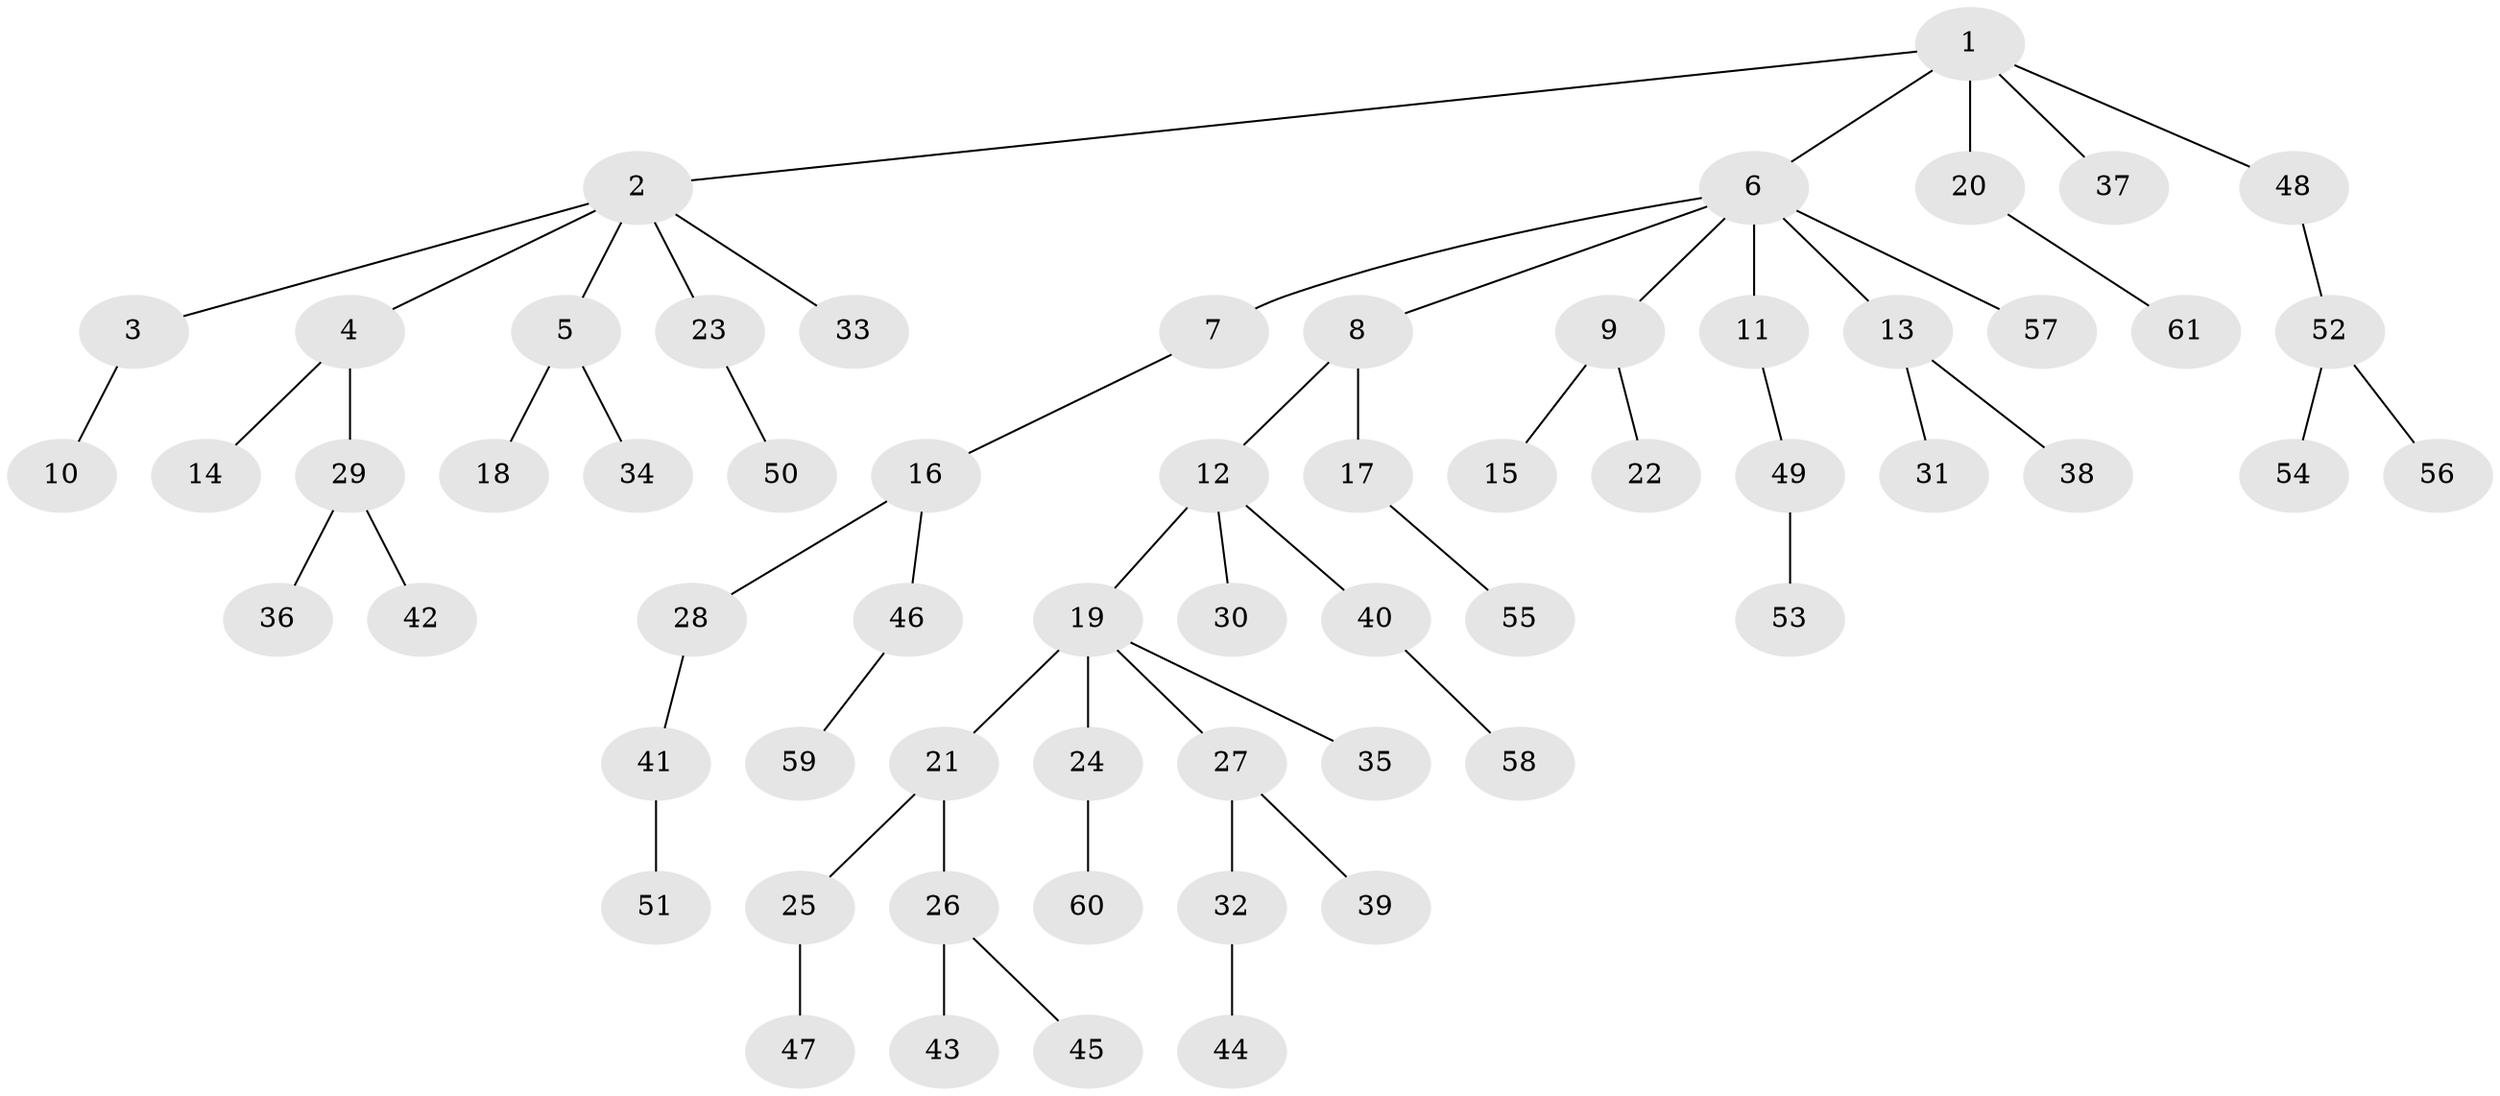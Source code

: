 // coarse degree distribution, {2: 0.3, 4: 0.05, 1: 0.5, 6: 0.05, 3: 0.1}
// Generated by graph-tools (version 1.1) at 2025/37/03/04/25 23:37:24]
// undirected, 61 vertices, 60 edges
graph export_dot {
  node [color=gray90,style=filled];
  1;
  2;
  3;
  4;
  5;
  6;
  7;
  8;
  9;
  10;
  11;
  12;
  13;
  14;
  15;
  16;
  17;
  18;
  19;
  20;
  21;
  22;
  23;
  24;
  25;
  26;
  27;
  28;
  29;
  30;
  31;
  32;
  33;
  34;
  35;
  36;
  37;
  38;
  39;
  40;
  41;
  42;
  43;
  44;
  45;
  46;
  47;
  48;
  49;
  50;
  51;
  52;
  53;
  54;
  55;
  56;
  57;
  58;
  59;
  60;
  61;
  1 -- 2;
  1 -- 6;
  1 -- 20;
  1 -- 37;
  1 -- 48;
  2 -- 3;
  2 -- 4;
  2 -- 5;
  2 -- 23;
  2 -- 33;
  3 -- 10;
  4 -- 14;
  4 -- 29;
  5 -- 18;
  5 -- 34;
  6 -- 7;
  6 -- 8;
  6 -- 9;
  6 -- 11;
  6 -- 13;
  6 -- 57;
  7 -- 16;
  8 -- 12;
  8 -- 17;
  9 -- 15;
  9 -- 22;
  11 -- 49;
  12 -- 19;
  12 -- 30;
  12 -- 40;
  13 -- 31;
  13 -- 38;
  16 -- 28;
  16 -- 46;
  17 -- 55;
  19 -- 21;
  19 -- 24;
  19 -- 27;
  19 -- 35;
  20 -- 61;
  21 -- 25;
  21 -- 26;
  23 -- 50;
  24 -- 60;
  25 -- 47;
  26 -- 43;
  26 -- 45;
  27 -- 32;
  27 -- 39;
  28 -- 41;
  29 -- 36;
  29 -- 42;
  32 -- 44;
  40 -- 58;
  41 -- 51;
  46 -- 59;
  48 -- 52;
  49 -- 53;
  52 -- 54;
  52 -- 56;
}

